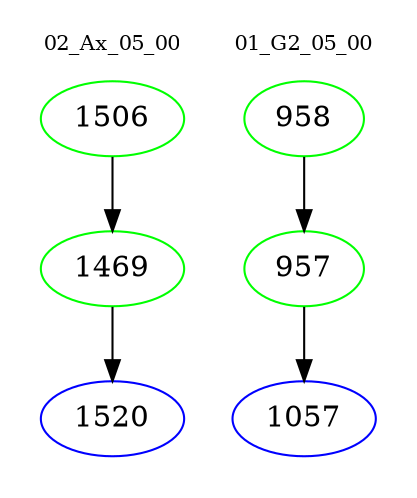 digraph{
subgraph cluster_0 {
color = white
label = "02_Ax_05_00";
fontsize=10;
T0_1506 [label="1506", color="green"]
T0_1506 -> T0_1469 [color="black"]
T0_1469 [label="1469", color="green"]
T0_1469 -> T0_1520 [color="black"]
T0_1520 [label="1520", color="blue"]
}
subgraph cluster_1 {
color = white
label = "01_G2_05_00";
fontsize=10;
T1_958 [label="958", color="green"]
T1_958 -> T1_957 [color="black"]
T1_957 [label="957", color="green"]
T1_957 -> T1_1057 [color="black"]
T1_1057 [label="1057", color="blue"]
}
}
